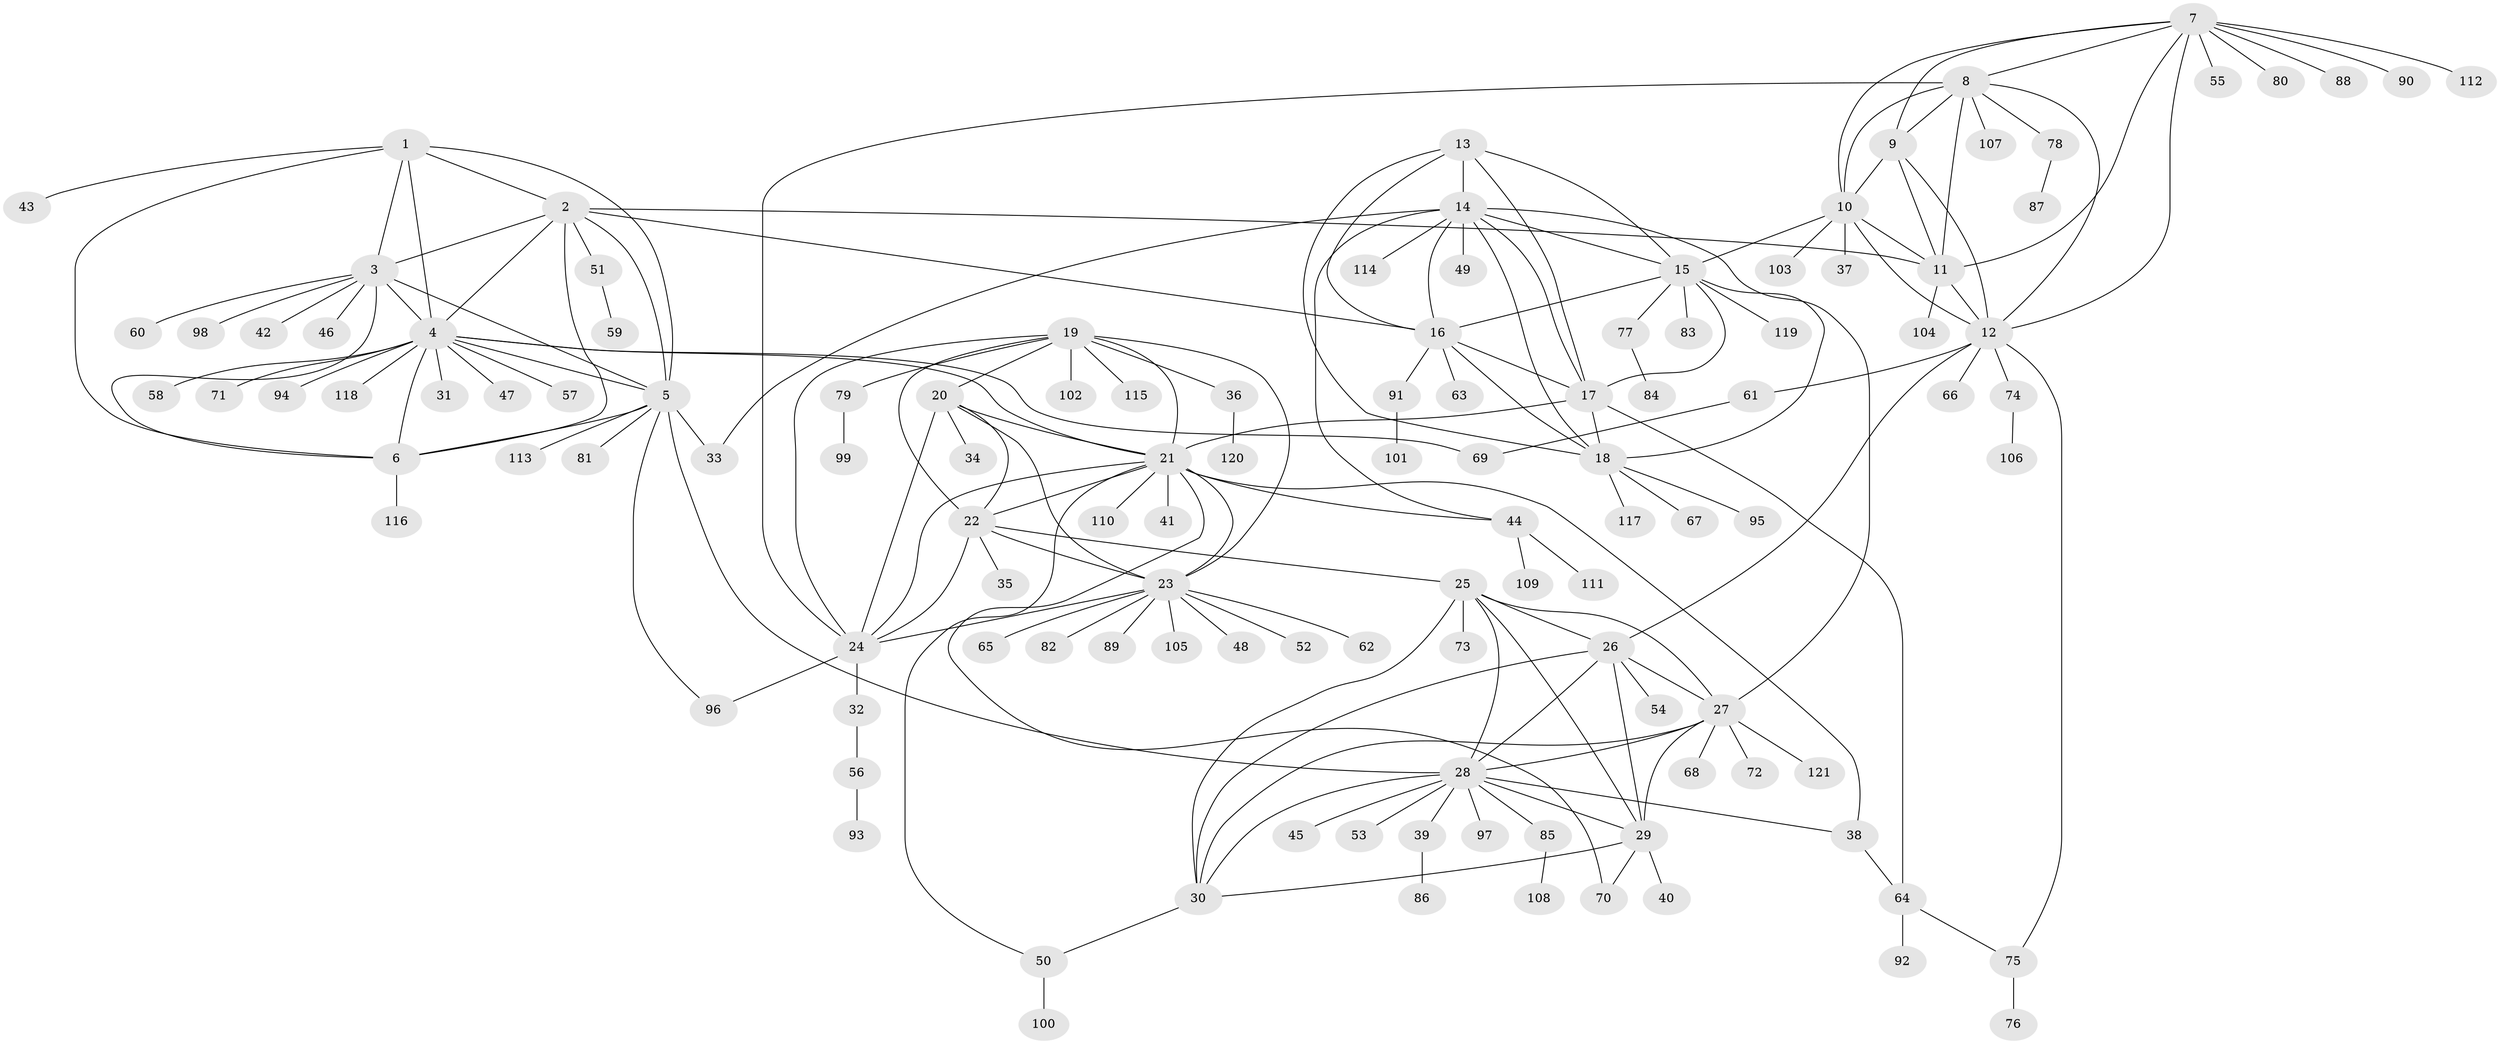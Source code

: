 // Generated by graph-tools (version 1.1) at 2025/16/03/09/25 04:16:02]
// undirected, 121 vertices, 185 edges
graph export_dot {
graph [start="1"]
  node [color=gray90,style=filled];
  1;
  2;
  3;
  4;
  5;
  6;
  7;
  8;
  9;
  10;
  11;
  12;
  13;
  14;
  15;
  16;
  17;
  18;
  19;
  20;
  21;
  22;
  23;
  24;
  25;
  26;
  27;
  28;
  29;
  30;
  31;
  32;
  33;
  34;
  35;
  36;
  37;
  38;
  39;
  40;
  41;
  42;
  43;
  44;
  45;
  46;
  47;
  48;
  49;
  50;
  51;
  52;
  53;
  54;
  55;
  56;
  57;
  58;
  59;
  60;
  61;
  62;
  63;
  64;
  65;
  66;
  67;
  68;
  69;
  70;
  71;
  72;
  73;
  74;
  75;
  76;
  77;
  78;
  79;
  80;
  81;
  82;
  83;
  84;
  85;
  86;
  87;
  88;
  89;
  90;
  91;
  92;
  93;
  94;
  95;
  96;
  97;
  98;
  99;
  100;
  101;
  102;
  103;
  104;
  105;
  106;
  107;
  108;
  109;
  110;
  111;
  112;
  113;
  114;
  115;
  116;
  117;
  118;
  119;
  120;
  121;
  1 -- 2;
  1 -- 3;
  1 -- 4;
  1 -- 5;
  1 -- 6;
  1 -- 43;
  2 -- 3;
  2 -- 4;
  2 -- 5;
  2 -- 6;
  2 -- 11;
  2 -- 16;
  2 -- 51;
  3 -- 4;
  3 -- 5;
  3 -- 6;
  3 -- 42;
  3 -- 46;
  3 -- 60;
  3 -- 98;
  4 -- 5;
  4 -- 6;
  4 -- 21;
  4 -- 31;
  4 -- 47;
  4 -- 57;
  4 -- 58;
  4 -- 69;
  4 -- 71;
  4 -- 94;
  4 -- 118;
  5 -- 6;
  5 -- 28;
  5 -- 33;
  5 -- 81;
  5 -- 96;
  5 -- 113;
  6 -- 116;
  7 -- 8;
  7 -- 9;
  7 -- 10;
  7 -- 11;
  7 -- 12;
  7 -- 55;
  7 -- 80;
  7 -- 88;
  7 -- 90;
  7 -- 112;
  8 -- 9;
  8 -- 10;
  8 -- 11;
  8 -- 12;
  8 -- 24;
  8 -- 78;
  8 -- 107;
  9 -- 10;
  9 -- 11;
  9 -- 12;
  10 -- 11;
  10 -- 12;
  10 -- 15;
  10 -- 37;
  10 -- 103;
  11 -- 12;
  11 -- 104;
  12 -- 26;
  12 -- 61;
  12 -- 66;
  12 -- 74;
  12 -- 75;
  13 -- 14;
  13 -- 15;
  13 -- 16;
  13 -- 17;
  13 -- 18;
  14 -- 15;
  14 -- 16;
  14 -- 17;
  14 -- 18;
  14 -- 27;
  14 -- 33;
  14 -- 44;
  14 -- 49;
  14 -- 114;
  15 -- 16;
  15 -- 17;
  15 -- 18;
  15 -- 77;
  15 -- 83;
  15 -- 119;
  16 -- 17;
  16 -- 18;
  16 -- 63;
  16 -- 91;
  17 -- 18;
  17 -- 21;
  17 -- 64;
  18 -- 67;
  18 -- 95;
  18 -- 117;
  19 -- 20;
  19 -- 21;
  19 -- 22;
  19 -- 23;
  19 -- 24;
  19 -- 36;
  19 -- 79;
  19 -- 102;
  19 -- 115;
  20 -- 21;
  20 -- 22;
  20 -- 23;
  20 -- 24;
  20 -- 34;
  21 -- 22;
  21 -- 23;
  21 -- 24;
  21 -- 38;
  21 -- 41;
  21 -- 44;
  21 -- 50;
  21 -- 70;
  21 -- 110;
  22 -- 23;
  22 -- 24;
  22 -- 25;
  22 -- 35;
  23 -- 24;
  23 -- 48;
  23 -- 52;
  23 -- 62;
  23 -- 65;
  23 -- 82;
  23 -- 89;
  23 -- 105;
  24 -- 32;
  24 -- 96;
  25 -- 26;
  25 -- 27;
  25 -- 28;
  25 -- 29;
  25 -- 30;
  25 -- 73;
  26 -- 27;
  26 -- 28;
  26 -- 29;
  26 -- 30;
  26 -- 54;
  27 -- 28;
  27 -- 29;
  27 -- 30;
  27 -- 68;
  27 -- 72;
  27 -- 121;
  28 -- 29;
  28 -- 30;
  28 -- 38;
  28 -- 39;
  28 -- 45;
  28 -- 53;
  28 -- 85;
  28 -- 97;
  29 -- 30;
  29 -- 40;
  29 -- 70;
  30 -- 50;
  32 -- 56;
  36 -- 120;
  38 -- 64;
  39 -- 86;
  44 -- 109;
  44 -- 111;
  50 -- 100;
  51 -- 59;
  56 -- 93;
  61 -- 69;
  64 -- 75;
  64 -- 92;
  74 -- 106;
  75 -- 76;
  77 -- 84;
  78 -- 87;
  79 -- 99;
  85 -- 108;
  91 -- 101;
}
